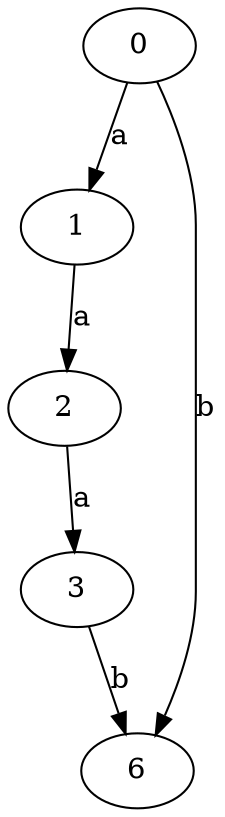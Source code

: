 strict digraph  {
1;
2;
3;
0;
6;
1 -> 2  [label=a];
2 -> 3  [label=a];
3 -> 6  [label=b];
0 -> 1  [label=a];
0 -> 6  [label=b];
}
